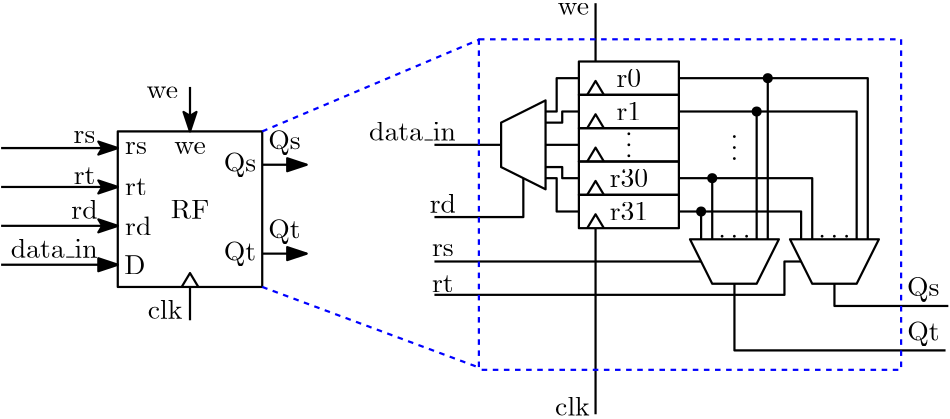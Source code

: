 <?xml version="1.0"?>
<!DOCTYPE ipe SYSTEM "ipe.dtd">
<ipe version="70206" creator="Ipe 7.2.10">
<info created="D:20190917234003" modified="D:20200402175504"/>
<ipestyle name="basic">
<symbol name="arrow/arc(spx)">
<path stroke="sym-stroke" fill="sym-stroke" pen="sym-pen">
0 0 m
-1 0.333 l
-1 -0.333 l
h
</path>
</symbol>
<symbol name="arrow/farc(spx)">
<path stroke="sym-stroke" fill="white" pen="sym-pen">
0 0 m
-1 0.333 l
-1 -0.333 l
h
</path>
</symbol>
<symbol name="arrow/ptarc(spx)">
<path stroke="sym-stroke" fill="sym-stroke" pen="sym-pen">
0 0 m
-1 0.333 l
-0.8 0 l
-1 -0.333 l
h
</path>
</symbol>
<symbol name="arrow/fptarc(spx)">
<path stroke="sym-stroke" fill="white" pen="sym-pen">
0 0 m
-1 0.333 l
-0.8 0 l
-1 -0.333 l
h
</path>
</symbol>
<symbol name="mark/circle(sx)" transformations="translations">
<path fill="sym-stroke">
0.6 0 0 0.6 0 0 e
0.4 0 0 0.4 0 0 e
</path>
</symbol>
<symbol name="mark/disk(sx)" transformations="translations">
<path fill="sym-stroke">
0.6 0 0 0.6 0 0 e
</path>
</symbol>
<symbol name="mark/fdisk(sfx)" transformations="translations">
<group>
<path fill="sym-fill">
0.5 0 0 0.5 0 0 e
</path>
<path fill="sym-stroke" fillrule="eofill">
0.6 0 0 0.6 0 0 e
0.4 0 0 0.4 0 0 e
</path>
</group>
</symbol>
<symbol name="mark/box(sx)" transformations="translations">
<path fill="sym-stroke" fillrule="eofill">
-0.6 -0.6 m
0.6 -0.6 l
0.6 0.6 l
-0.6 0.6 l
h
-0.4 -0.4 m
0.4 -0.4 l
0.4 0.4 l
-0.4 0.4 l
h
</path>
</symbol>
<symbol name="mark/square(sx)" transformations="translations">
<path fill="sym-stroke">
-0.6 -0.6 m
0.6 -0.6 l
0.6 0.6 l
-0.6 0.6 l
h
</path>
</symbol>
<symbol name="mark/fsquare(sfx)" transformations="translations">
<group>
<path fill="sym-fill">
-0.5 -0.5 m
0.5 -0.5 l
0.5 0.5 l
-0.5 0.5 l
h
</path>
<path fill="sym-stroke" fillrule="eofill">
-0.6 -0.6 m
0.6 -0.6 l
0.6 0.6 l
-0.6 0.6 l
h
-0.4 -0.4 m
0.4 -0.4 l
0.4 0.4 l
-0.4 0.4 l
h
</path>
</group>
</symbol>
<symbol name="mark/cross(sx)" transformations="translations">
<group>
<path fill="sym-stroke">
-0.43 -0.57 m
0.57 0.43 l
0.43 0.57 l
-0.57 -0.43 l
h
</path>
<path fill="sym-stroke">
-0.43 0.57 m
0.57 -0.43 l
0.43 -0.57 l
-0.57 0.43 l
h
</path>
</group>
</symbol>
<symbol name="arrow/fnormal(spx)">
<path stroke="sym-stroke" fill="white" pen="sym-pen">
0 0 m
-1 0.333 l
-1 -0.333 l
h
</path>
</symbol>
<symbol name="arrow/pointed(spx)">
<path stroke="sym-stroke" fill="sym-stroke" pen="sym-pen">
0 0 m
-1 0.333 l
-0.8 0 l
-1 -0.333 l
h
</path>
</symbol>
<symbol name="arrow/fpointed(spx)">
<path stroke="sym-stroke" fill="white" pen="sym-pen">
0 0 m
-1 0.333 l
-0.8 0 l
-1 -0.333 l
h
</path>
</symbol>
<symbol name="arrow/linear(spx)">
<path stroke="sym-stroke" pen="sym-pen">
-1 0.333 m
0 0 l
-1 -0.333 l
</path>
</symbol>
<symbol name="arrow/fdouble(spx)">
<path stroke="sym-stroke" fill="white" pen="sym-pen">
0 0 m
-1 0.333 l
-1 -0.333 l
h
-1 0 m
-2 0.333 l
-2 -0.333 l
h
</path>
</symbol>
<symbol name="arrow/double(spx)">
<path stroke="sym-stroke" fill="sym-stroke" pen="sym-pen">
0 0 m
-1 0.333 l
-1 -0.333 l
h
-1 0 m
-2 0.333 l
-2 -0.333 l
h
</path>
</symbol>
<pen name="heavier" value="0.8"/>
<pen name="fat" value="1.2"/>
<pen name="ultrafat" value="2"/>
<symbolsize name="large" value="5"/>
<symbolsize name="small" value="2"/>
<symbolsize name="tiny" value="1.1"/>
<arrowsize name="large" value="10"/>
<arrowsize name="small" value="5"/>
<arrowsize name="tiny" value="3"/>
<color name="green" value="0 1 0"/>
<color name="yellow" value="1 1 0"/>
<color name="orange" value="1 0.647 0"/>
<color name="gold" value="1 0.843 0"/>
<color name="purple" value="0.627 0.125 0.941"/>
<color name="gray" value="0.745"/>
<color name="brown" value="0.647 0.165 0.165"/>
<color name="navy" value="0 0 0.502"/>
<color name="pink" value="1 0.753 0.796"/>
<color name="seagreen" value="0.18 0.545 0.341"/>
<color name="turquoise" value="0.251 0.878 0.816"/>
<color name="violet" value="0.933 0.51 0.933"/>
<color name="darkblue" value="0 0 0.545"/>
<color name="darkcyan" value="0 0.545 0.545"/>
<color name="darkgray" value="0.663"/>
<color name="darkgreen" value="0 0.392 0"/>
<color name="darkmagenta" value="0.545 0 0.545"/>
<color name="darkorange" value="1 0.549 0"/>
<color name="darkred" value="0.545 0 0"/>
<color name="lightblue" value="0.678 0.847 0.902"/>
<color name="lightcyan" value="0.878 1 1"/>
<color name="lightgray" value="0.827"/>
<color name="lightgreen" value="0.565 0.933 0.565"/>
<color name="lightyellow" value="1 1 0.878"/>
<color name="red1" value="1 0 0"/>
<color name="red2" value="0.933 0 0"/>
<color name="red3" value="0.804 0 0"/>
<color name="red4" value="0.545 0 0"/>
<color name="green1" value="0 1 0"/>
<color name="green2" value="0 0.933 0"/>
<color name="green3" value="0 0.804 0"/>
<color name="green4" value="0 0.545 0"/>
<color name="blue1" value="0 0 1"/>
<color name="blue2" value="0 0 0.933"/>
<color name="blue3" value="0 0 0.804"/>
<color name="blue4" value="0 0 0.545"/>
<dashstyle name="dash dotted" value="[4 2 1 2] 0"/>
<dashstyle name="dash dot dotted" value="[4 2 1 2 1 2] 0"/>
<dashstyle name="dashed1" value="[1] 0"/>
<dashstyle name="dashed2" value="[2] 0"/>
<dashstyle name="dashed3" value="[4] 0"/>
<dashstyle name="dotted1" value="[1 1] 0"/>
<dashstyle name="dotted2" value="[1 2] 0"/>
<dashstyle name="dotted3" value="[1 3] 0"/>
<textsize name="large" value="\large"/>
<textsize name="small" value="\small"/>
<textsize name="tiny" value="\tiny"/>
<textsize name="Large" value="\Large"/>
<textsize name="LARGE" value="\LARGE"/>
<textsize name="huge" value="\huge"/>
<textsize name="Huge" value="\Huge"/>
<textsize name="footnote" value="\footnotesize"/>
<textstyle name="center" begin="\begin{center}" end="\end{center}"/>
<textstyle name="itemize" begin="\begin{itemize}" end="\end{itemize}"/>
<textstyle name="item" begin="\begin{itemize}\item{}" end="\end{itemize}"/>
<gridsize name="1 pts" value="1"/>
<gridsize name="2 pts" value="2"/>
<gridsize name="4 pts" value="4"/>
<gridsize name="8 pts (~3 mm)" value="8"/>
<gridsize name="16 pts (~6 mm)" value="16"/>
<gridsize name="32 pts (~12 mm)" value="32"/>
<gridsize name="10 pts (~3.5 mm)" value="10"/>
<gridsize name="20 pts (~7 mm)" value="20"/>
<gridsize name="14 pts (~5 mm)" value="14"/>
<gridsize name="28 pts (~10 mm)" value="28"/>
<gridsize name="56 pts (~20 mm)" value="56"/>
<anglesize name="90 deg" value="90"/>
<anglesize name="60 deg" value="60"/>
<anglesize name="45 deg" value="45"/>
<anglesize name="30 deg" value="30"/>
<anglesize name="22.5 deg" value="22.5"/>
<opacity name="10%" value="0.1"/>
<opacity name="30%" value="0.3"/>
<opacity name="50%" value="0.5"/>
<opacity name="75%" value="0.75"/>
<layout paper="346 160" origin="0 0" frame="346 160"/>
<tiling name="falling" angle="-60" step="4" width="1"/>
<tiling name="rising" angle="30" step="4" width="1"/>
</ipestyle>
<page>
<layer name="alpha"/>
<view layers="alpha" active="alpha"/>
<text layer="alpha" matrix="1 0 0 1 45 -78" transformations="translations" pos="16 120" stroke="black" type="label" width="12.453" height="6.918" depth="0" halign="center" valign="center">clk</text>
<text matrix="1 0 0 1 -24 -22" transformations="translations" pos="56 126" stroke="black" type="label" width="7.832" height="4.289" depth="0" halign="center" valign="center">rs</text>
<text matrix="1 0 0 1 -24 -36" transformations="translations" pos="56 126" stroke="black" type="label" width="7.776" height="6.128" depth="0" halign="center" valign="center">rt</text>
<text matrix="1 0 0 1 -24 -48" transformations="translations" pos="56 126" stroke="black" type="label" width="9.437" height="6.918" depth="0" halign="center" valign="center">rd</text>
<path matrix="1 0 0 1 -154 18" stroke="black" pen="heavier" arrow="pointed/normal">
156 82 m
198 82 l
</path>
<path matrix="1 0 0 1 -154 18" stroke="black" pen="heavier" arrow="pointed/normal">
156 68 m
198 68 l
</path>
<path matrix="1 0 0 1 -154 18" stroke="black" pen="heavier" arrow="pointed/normal">
156 54 m
198 54 l
</path>
<path matrix="1 0 0 1 -138 -462" stroke="black" pen="heavier">
182 568 m
182 512 l
234 512 l
234 568 l
h
</path>
<text matrix="1 0 0 1 14 -48" transformations="translations" pos="56 126" stroke="black" type="label" width="13.837" height="6.808" depth="0" halign="center" valign="center">RF</text>
<text matrix="1 0 0 1 -5.445 -26" transformations="translations" pos="56 126" stroke="black" type="label" width="7.832" height="4.289" depth="0" halign="center" valign="center">rs</text>
<text matrix="1 0 0 1 -5.472 -40" transformations="translations" pos="56 126" stroke="black" type="label" width="7.776" height="6.128" depth="0" halign="center" valign="center">rt</text>
<text matrix="1 0 0 1 31.972 -32" transformations="translations" pos="56 126" stroke="black" type="label" width="11.678" height="6.815" depth="1.93" halign="center" valign="center">Qs</text>
<text matrix="1 0 0 1 32 -64" transformations="translations" pos="56 126" stroke="black" type="label" width="11.623" height="6.815" depth="1.93" halign="center" valign="center">Qt</text>
<text matrix="1 0 0 1 -5.868 -68" transformations="translations" pos="56 126" stroke="black" type="label" width="7.61" height="6.808" depth="0" halign="center" valign="center">D</text>
<text matrix="1 0 0 1 -4.642 -54" transformations="translations" pos="56 126" stroke="black" type="label" width="9.437" height="6.918" depth="0" halign="center" valign="center">rd</text>
<path matrix="1 0 0 1 -134 30" stroke="black" pen="heavier">
201 20 m
204 25 l
207 20 l
</path>
<path matrix="1 0 0 1 -11 18" stroke="black" pen="heavier">
81 20 m
81 32 l
</path>
<text matrix="1 0 0 1 14 -26" transformations="translations" pos="56 126" stroke="black" type="label" width="11.346" height="4.289" depth="0" halign="center" valign="center">we</text>
<path matrix="1 0 0 1 -134 30" stroke="black" pen="heavier" arrow="normal/normal">
230 64 m
246 64 l
</path>
<path matrix="1 0 0 1 -134 30" stroke="black" pen="heavier" arrow="normal/normal">
230 32 m
246 32 l
</path>
<path matrix="1 0 0 1 -154 18" stroke="black" pen="heavier" arrow="normal/normal">
156 40 m
198 40 l
</path>
<text matrix="1 0 0 1 -34.912 -62" transformations="translations" pos="56 126" stroke="black" type="label" width="31.261" height="6.918" depth="0" halign="center" valign="center">data\_in</text>
<text matrix="1 0 0 1 47.972 -24" transformations="translations" pos="56 126" stroke="black" type="label" width="11.678" height="6.815" depth="1.93" halign="center" valign="center">Qs</text>
<text matrix="1 0 0 1 48 -56" transformations="translations" pos="56 126" stroke="black" type="label" width="11.623" height="6.815" depth="1.93" halign="center" valign="center">Qt</text>
<path matrix="1 0 0 1 -2 34" stroke="black" pen="heavier" arrow="pointed/normal">
72 88 m
72 72 l
</path>
<text matrix="1 0 0 1 4 -6" transformations="translations" pos="56 126" stroke="black" type="label" width="11.346" height="4.289" depth="0" halign="center" valign="center">we</text>
<path matrix="1 0 0 1 70 19.1573" stroke="black" pen="heavier">
140 112 m
140 100 l
176 100 l
176 112 l
h
</path>
<text matrix="1 0 0 1 172 -0.84275" transformations="translations" pos="56 126" stroke="black" type="label" width="8.883" height="6.42" depth="0" halign="center" valign="center">r0</text>
<text matrix="1 0 0 1 172 -12.8427" transformations="translations" pos="56 126" stroke="black" type="label" width="8.883" height="6.42" depth="0" halign="center" valign="center">r1</text>
<text matrix="1 0 0 1 172 -21.8427" transformations="translations" pos="56 126" stroke="black" type="label" width="2.767" height="14.999" depth="0" halign="center" valign="center" style="math">$\vdots$</text>
<text matrix="1 0 0 1 172 -36.8427" transformations="translations" pos="56 126" stroke="black" type="label" width="13.865" height="6.42" depth="0" halign="center" valign="center">r30</text>
<text matrix="1 0 0 1 172 -48.8427" transformations="translations" pos="56 126" stroke="black" type="label" width="13.865" height="6.42" depth="0" halign="center" valign="center">r31</text>
<path matrix="1 0 0 1 70 7.15725" stroke="black" pen="heavier">
140 112 m
140 100 l
176 100 l
176 112 l
h
</path>
<path matrix="1 0 0 1 70 -4.84275" stroke="black" pen="heavier">
140 112 m
140 100 l
176 100 l
176 112 l
h
</path>
<path matrix="1 0 0 1 70 -16.8427" stroke="black" pen="heavier">
140 112 m
140 100 l
176 100 l
176 112 l
h
</path>
<path matrix="1 0 0 1 70 -28.8427" stroke="black" pen="heavier">
140 112 m
140 100 l
176 100 l
176 112 l
h
</path>
<path matrix="-1 0 0 1 431 1.15725" stroke="black" pen="heavier">
233 116 m
233 84 l
249 92 l
249 107 l
249 108 l
h
</path>
<path matrix="1 0 0 1 42 19.1573" stroke="black" pen="heavier">
156 94 m
160 94 l
160 106 l
168 106 l
</path>
<path matrix="1 0 0 1 42 19.1573" stroke="black" pen="heavier">
156 90 m
162 90 l
162 94 l
168 94 l
</path>
<path matrix="1 0 0 1 42 19.1573" stroke="black" pen="heavier">
156 82 m
168 82 l
</path>
<path matrix="1 0 0 1 42 19.1573" stroke="black" pen="heavier">
156 70 m
160 70 l
160 58 l
168 58 l
</path>
<path matrix="1 0 0 1 42 19.1573" stroke="black" pen="heavier">
156 74 m
162 74 l
162 70 l
168 70 l
</path>
<text matrix="-0 -1 1 -0 140 124.157" transformations="translations" pos="56 126" stroke="black" type="label" width="11.623" height="4.428" depth="0" halign="center" valign="center">$\cdots$</text>
<path matrix="1 0 0 1 42 -28.8427" stroke="black" pen="heavier">
208 96 m
240 96 l
232 80 l
216 80 l
216 80 l
h
</path>
<text matrix="0 -1 1 0 176 124.157" transformations="translations" pos="56 126" stroke="black" type="label" width="11.623" height="4.428" depth="0" halign="center" valign="center" style="math">\cdots</text>
<path matrix="1 0 0 1 78 -28.8427" stroke="black" pen="heavier">
208 96 m
240 96 l
232 80 l
216 80 l
216 80 l
h
</path>
<path matrix="1 0 0 1 42 -28.8427" stroke="black" pen="heavier">
204 154 m
272 154 l
272 96 l
</path>
<path matrix="1 0 0 1 42 -28.8427" stroke="black" pen="heavier">
204 142 m
268 142 l
268 96 l
</path>
<path matrix="1 0 0 1 42 -28.8427" stroke="black" pen="heavier">
204 118 m
252 118 l
252 96 l
</path>
<path matrix="1 0 0 1 42 -28.8427" stroke="black" pen="heavier">
204 106 m
248 106 l
248 96 l
</path>
<path matrix="1 0 0 1 42 -28.8427" stroke="black" pen="heavier">
212 106 m
212 96 l
</path>
<path matrix="1 0 0 1 42 -28.8427" stroke="black" pen="heavier">
216 118 m
216 96 l
</path>
<path matrix="1 0 0 1 42 -28.8427" stroke="black" pen="heavier">
232 142 m
232 96 l
</path>
<path matrix="1 0 0 1 42 -28.8427" stroke="black" pen="heavier">
236 154 m
236 96 l
</path>
<use matrix="1 0 0 1 42 -28.8427" name="mark/disk(sx)" pos="236 154" size="normal" stroke="black"/>
<use matrix="1 0 0 1 42 -28.8427" name="mark/disk(sx)" pos="232 142" size="normal" stroke="black"/>
<use matrix="1 0 0 1 42 -28.8427" name="mark/disk(sx)" pos="216 118" size="normal" stroke="black"/>
<use matrix="1 0 0 1 42 -28.8427" name="mark/disk(sx)" pos="212 106" size="normal" stroke="black"/>
<path matrix="1 0 0 1 26 -63.8427" stroke="black" pen="heavier">
276 115 m
276 107 l
317 107 l
</path>
<path matrix="1 0 0 1 26 -63.8427" stroke="black" pen="heavier">
240 115 m
240 91 l
316 91 l
</path>
<path matrix="1 0 0 1 26 -63.8427" stroke="black" pen="heavier">
164 153 m
164 139 l
132 139 l
</path>
<text matrix="1 0 0 1 105 -45.8427" transformations="translations" pos="56 126" stroke="black" type="label" width="9.437" height="6.918" depth="0" halign="center" valign="center">rd</text>
<path matrix="1 0 0 1 26 -63.8427" stroke="black" pen="heavier">
132 123 m
228 123 l
</path>
<path matrix="1 0 0 1 26 -63.8427" stroke="black" pen="heavier">
264 123 m
258 123 l
258 111 l
132 111 l
</path>
<text matrix="1 0 0 1 105 -62.8427" transformations="translations" pos="56 126" stroke="black" type="label" width="7.832" height="4.289" depth="0" halign="center" valign="center">rs</text>
<text matrix="1 0 0 1 105 -74.8427" transformations="translations" pos="56 126" stroke="black" type="label" width="7.776" height="6.128" depth="0" halign="center" valign="center">rt</text>
<text matrix="1 0 0 1 277.972 -76.8427" transformations="translations" pos="56 126" stroke="black" type="label" width="11.678" height="6.815" depth="1.93" halign="center" valign="center">Qs</text>
<text matrix="1 0 0 1 278 -92.8427" transformations="translations" pos="56 126" stroke="black" type="label" width="11.623" height="6.815" depth="1.93" halign="center" valign="center">Qt</text>
<text matrix="1 0 0 1 152 24.1573" transformations="translations" pos="56 126" stroke="black" type="label" width="11.346" height="4.289" depth="0" halign="center" valign="center">we</text>
<path matrix="1 0 0 1 26 -63.8427" stroke="black" pen="heavier">
190 216 m
190 195 l
</path>
<text matrix="1 0 0 1 94.088 -19.8427" transformations="translations" pos="56 126" stroke="black" type="label" width="31.261" height="6.918" depth="0" halign="center" valign="center">data\_in</text>
<path matrix="1 0 0 1 26 -63.8427" stroke="black" pen="heavier">
132 165 m
156 165 l
</path>
<text matrix="1 0 0 1 191.662 -112.843" transformations="translations" pos="16 120" stroke="black" type="label" width="12.453" height="6.918" depth="0" halign="center" valign="center">clk</text>
<path matrix="1 0 0 1 12 51.1573" stroke="black" pen="heavier">
201 20 m
204 25 l
207 20 l
</path>
<path matrix="1 0 0 1 26 -63.8427" stroke="black" pen="heavier">
190 68 m
190 135 l
</path>
<path matrix="1 0 0 1 12 63.1573" stroke="black" pen="heavier">
201 20 m
204 25 l
207 20 l
</path>
<path matrix="1 0 0 1 12 75.1573" stroke="black" pen="heavier">
201 20 m
204 25 l
207 20 l
</path>
<path matrix="1 0 0 1 12 87.1573" stroke="black" pen="heavier">
201 20 m
204 25 l
207 20 l
</path>
<path matrix="1 0 0 1 12 99.1573" stroke="black" pen="heavier">
201 20 m
204 25 l
207 20 l
</path>
<text matrix="1 0 0 1 210 -22.8427" transformations="translations" pos="56 126" stroke="black" type="label" width="2.767" height="14.999" depth="0" halign="center" valign="center" style="math">$\vdots$</text>
<path matrix="1 0 0 1 42 -52.8427" stroke="blue1" dash="dashed2" pen="heavier">
132 192 m
132 73 l
284 73 l
284 192 l
h
</path>
<path stroke="blue1" dash="dashed2" pen="heavier">
96 106 m
174 139 l
</path>
<path stroke="blue1" dash="dashed2" pen="heavier">
96 50 m
174 21 l
</path>
</page>
</ipe>
